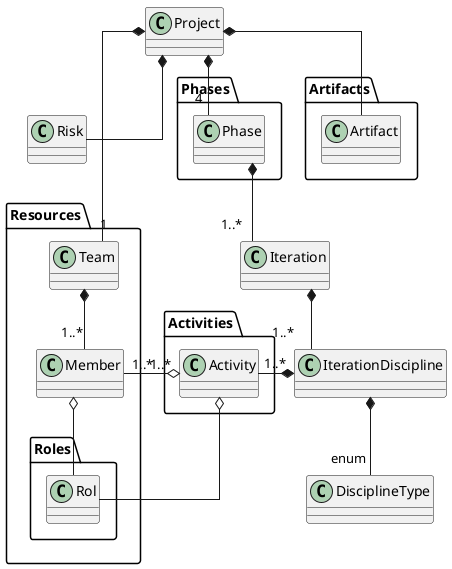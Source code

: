 @startuml

top to bottom direction
skinparam Linetype ortho

'Objects
Class Project
Class Phases.Phase
Class Iteration
Class IterationDiscipline
Class Resources.Roles.Rol
Class Resources.Team
Class Risk
Class Artifacts.Artifact

Class Activities.Activity
Class Resources.Member

Project *-- Risk
Project *-- "1" Resources.Team
Project *-- Artifacts.Artifact
Project *-- "4" Phases.Phase
Phases.Phase *-- "1..*" Iteration
Iteration *-- "1..*" IterationDiscipline
IterationDiscipline *-- "enum" DisciplineType
IterationDiscipline *- "1..*" Activities.Activity
Resources.Team *-- "1..*" Resources.Member
Activities.Activity "1..*" o- "1..*" Resources.Member
Activities.Activity o-- Resources.Roles.Rol
Resources.Member o-- Resources.Roles.Rol

@enduml
